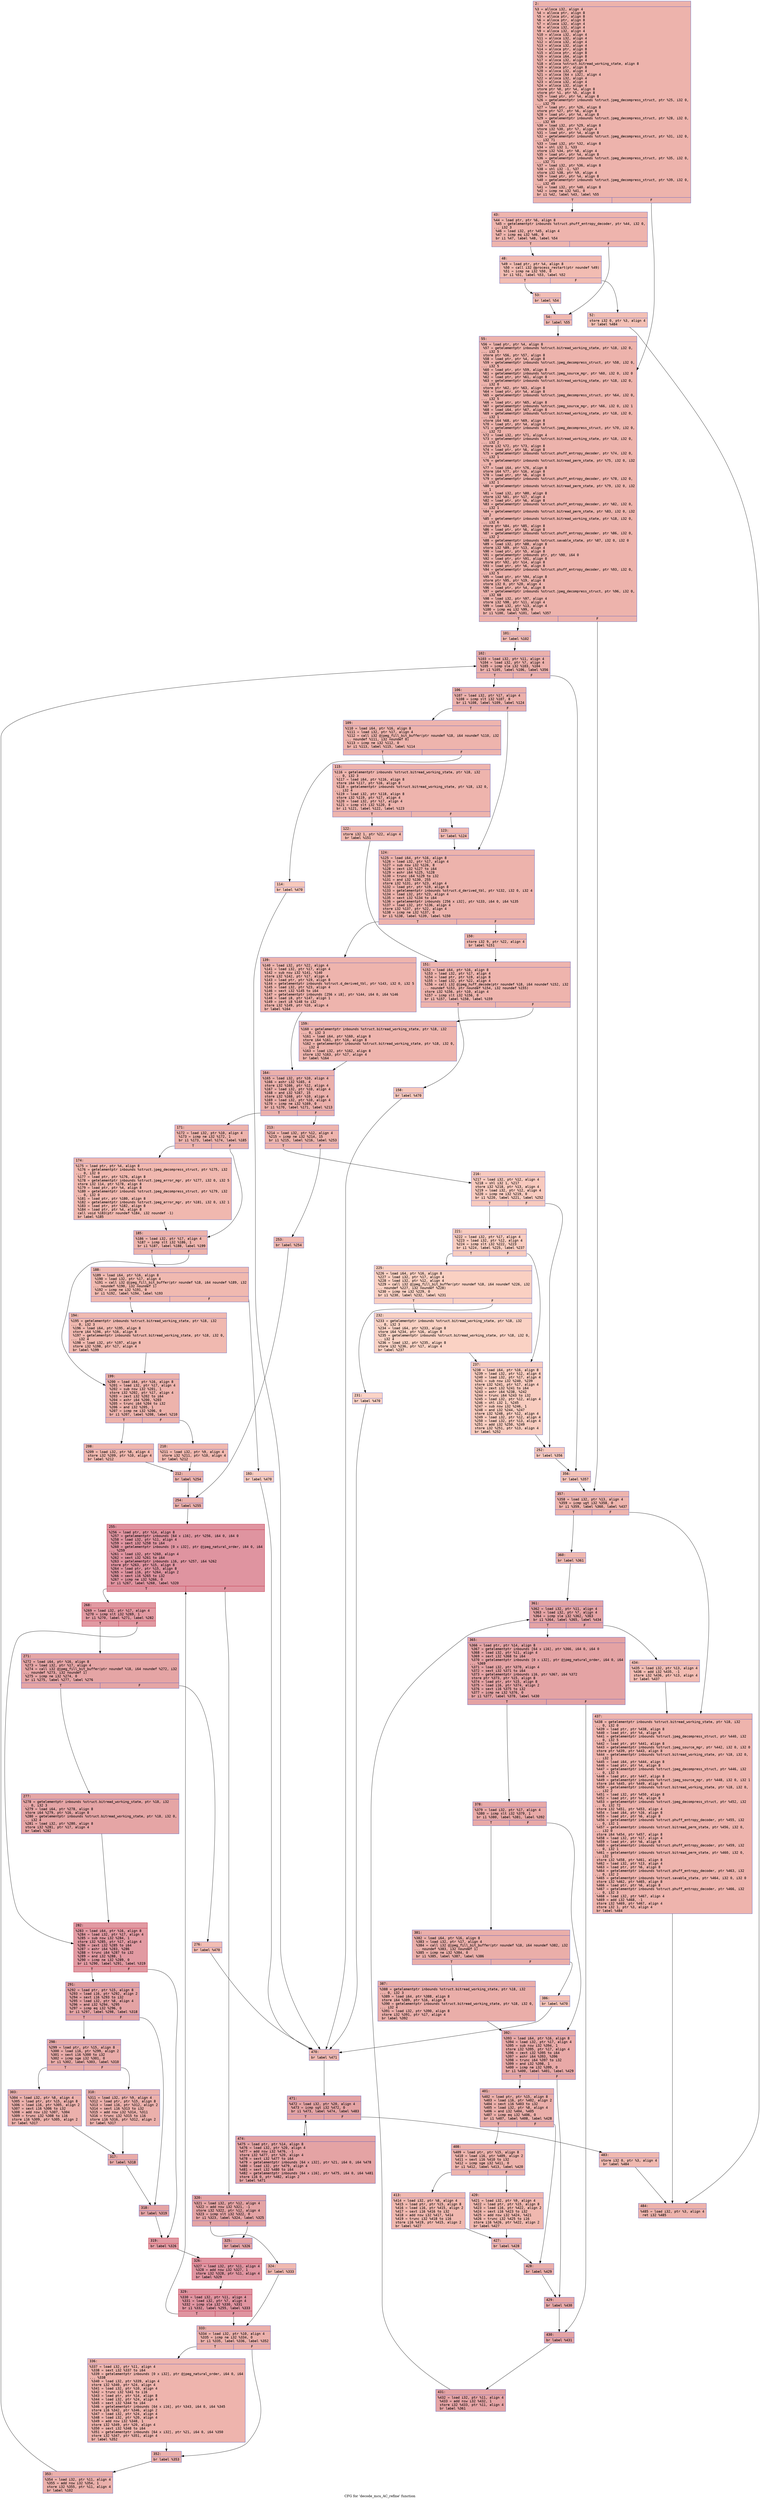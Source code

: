 digraph "CFG for 'decode_mcu_AC_refine' function" {
	label="CFG for 'decode_mcu_AC_refine' function";

	Node0x600000c7d7c0 [shape=record,color="#3d50c3ff", style=filled, fillcolor="#d6524470" fontname="Courier",label="{2:\l|  %3 = alloca i32, align 4\l  %4 = alloca ptr, align 8\l  %5 = alloca ptr, align 8\l  %6 = alloca ptr, align 8\l  %7 = alloca i32, align 4\l  %8 = alloca i32, align 4\l  %9 = alloca i32, align 4\l  %10 = alloca i32, align 4\l  %11 = alloca i32, align 4\l  %12 = alloca i32, align 4\l  %13 = alloca i32, align 4\l  %14 = alloca ptr, align 8\l  %15 = alloca ptr, align 8\l  %16 = alloca i64, align 8\l  %17 = alloca i32, align 4\l  %18 = alloca %struct.bitread_working_state, align 8\l  %19 = alloca ptr, align 8\l  %20 = alloca i32, align 4\l  %21 = alloca [64 x i32], align 4\l  %22 = alloca i32, align 4\l  %23 = alloca i32, align 4\l  %24 = alloca i32, align 4\l  store ptr %0, ptr %4, align 8\l  store ptr %1, ptr %5, align 8\l  %25 = load ptr, ptr %4, align 8\l  %26 = getelementptr inbounds %struct.jpeg_decompress_struct, ptr %25, i32 0,\l... i32 79\l  %27 = load ptr, ptr %26, align 8\l  store ptr %27, ptr %6, align 8\l  %28 = load ptr, ptr %4, align 8\l  %29 = getelementptr inbounds %struct.jpeg_decompress_struct, ptr %28, i32 0,\l... i32 69\l  %30 = load i32, ptr %29, align 8\l  store i32 %30, ptr %7, align 4\l  %31 = load ptr, ptr %4, align 8\l  %32 = getelementptr inbounds %struct.jpeg_decompress_struct, ptr %31, i32 0,\l... i32 71\l  %33 = load i32, ptr %32, align 8\l  %34 = shl i32 1, %33\l  store i32 %34, ptr %8, align 4\l  %35 = load ptr, ptr %4, align 8\l  %36 = getelementptr inbounds %struct.jpeg_decompress_struct, ptr %35, i32 0,\l... i32 71\l  %37 = load i32, ptr %36, align 8\l  %38 = shl i32 -1, %37\l  store i32 %38, ptr %9, align 4\l  %39 = load ptr, ptr %4, align 8\l  %40 = getelementptr inbounds %struct.jpeg_decompress_struct, ptr %39, i32 0,\l... i32 49\l  %41 = load i32, ptr %40, align 8\l  %42 = icmp ne i32 %41, 0\l  br i1 %42, label %43, label %55\l|{<s0>T|<s1>F}}"];
	Node0x600000c7d7c0:s0 -> Node0x600000c7d810[tooltip="2 -> 43\nProbability 62.50%" ];
	Node0x600000c7d7c0:s1 -> Node0x600000c7d9a0[tooltip="2 -> 55\nProbability 37.50%" ];
	Node0x600000c7d810 [shape=record,color="#3d50c3ff", style=filled, fillcolor="#d8564670" fontname="Courier",label="{43:\l|  %44 = load ptr, ptr %6, align 8\l  %45 = getelementptr inbounds %struct.phuff_entropy_decoder, ptr %44, i32 0,\l... i32 3\l  %46 = load i32, ptr %45, align 4\l  %47 = icmp eq i32 %46, 0\l  br i1 %47, label %48, label %54\l|{<s0>T|<s1>F}}"];
	Node0x600000c7d810:s0 -> Node0x600000c7d860[tooltip="43 -> 48\nProbability 37.50%" ];
	Node0x600000c7d810:s1 -> Node0x600000c7d950[tooltip="43 -> 54\nProbability 62.50%" ];
	Node0x600000c7d860 [shape=record,color="#3d50c3ff", style=filled, fillcolor="#e1675170" fontname="Courier",label="{48:\l|  %49 = load ptr, ptr %4, align 8\l  %50 = call i32 @process_restart(ptr noundef %49)\l  %51 = icmp ne i32 %50, 0\l  br i1 %51, label %53, label %52\l|{<s0>T|<s1>F}}"];
	Node0x600000c7d860:s0 -> Node0x600000c7d900[tooltip="48 -> 53\nProbability 62.50%" ];
	Node0x600000c7d860:s1 -> Node0x600000c7d8b0[tooltip="48 -> 52\nProbability 37.50%" ];
	Node0x600000c7d8b0 [shape=record,color="#3d50c3ff", style=filled, fillcolor="#e5705870" fontname="Courier",label="{52:\l|  store i32 0, ptr %3, align 4\l  br label %484\l}"];
	Node0x600000c7d8b0 -> Node0x600000c7f390[tooltip="52 -> 484\nProbability 100.00%" ];
	Node0x600000c7d900 [shape=record,color="#3d50c3ff", style=filled, fillcolor="#e36c5570" fontname="Courier",label="{53:\l|  br label %54\l}"];
	Node0x600000c7d900 -> Node0x600000c7d950[tooltip="53 -> 54\nProbability 100.00%" ];
	Node0x600000c7d950 [shape=record,color="#3d50c3ff", style=filled, fillcolor="#dc5d4a70" fontname="Courier",label="{54:\l|  br label %55\l}"];
	Node0x600000c7d950 -> Node0x600000c7d9a0[tooltip="54 -> 55\nProbability 100.00%" ];
	Node0x600000c7d9a0 [shape=record,color="#3d50c3ff", style=filled, fillcolor="#d6524470" fontname="Courier",label="{55:\l|  %56 = load ptr, ptr %4, align 8\l  %57 = getelementptr inbounds %struct.bitread_working_state, ptr %18, i32 0,\l... i32 5\l  store ptr %56, ptr %57, align 8\l  %58 = load ptr, ptr %4, align 8\l  %59 = getelementptr inbounds %struct.jpeg_decompress_struct, ptr %58, i32 0,\l... i32 5\l  %60 = load ptr, ptr %59, align 8\l  %61 = getelementptr inbounds %struct.jpeg_source_mgr, ptr %60, i32 0, i32 0\l  %62 = load ptr, ptr %61, align 8\l  %63 = getelementptr inbounds %struct.bitread_working_state, ptr %18, i32 0,\l... i32 0\l  store ptr %62, ptr %63, align 8\l  %64 = load ptr, ptr %4, align 8\l  %65 = getelementptr inbounds %struct.jpeg_decompress_struct, ptr %64, i32 0,\l... i32 5\l  %66 = load ptr, ptr %65, align 8\l  %67 = getelementptr inbounds %struct.jpeg_source_mgr, ptr %66, i32 0, i32 1\l  %68 = load i64, ptr %67, align 8\l  %69 = getelementptr inbounds %struct.bitread_working_state, ptr %18, i32 0,\l... i32 1\l  store i64 %68, ptr %69, align 8\l  %70 = load ptr, ptr %4, align 8\l  %71 = getelementptr inbounds %struct.jpeg_decompress_struct, ptr %70, i32 0,\l... i32 72\l  %72 = load i32, ptr %71, align 4\l  %73 = getelementptr inbounds %struct.bitread_working_state, ptr %18, i32 0,\l... i32 2\l  store i32 %72, ptr %73, align 8\l  %74 = load ptr, ptr %6, align 8\l  %75 = getelementptr inbounds %struct.phuff_entropy_decoder, ptr %74, i32 0,\l... i32 1\l  %76 = getelementptr inbounds %struct.bitread_perm_state, ptr %75, i32 0, i32\l... 0\l  %77 = load i64, ptr %76, align 8\l  store i64 %77, ptr %16, align 8\l  %78 = load ptr, ptr %6, align 8\l  %79 = getelementptr inbounds %struct.phuff_entropy_decoder, ptr %78, i32 0,\l... i32 1\l  %80 = getelementptr inbounds %struct.bitread_perm_state, ptr %79, i32 0, i32\l... 1\l  %81 = load i32, ptr %80, align 8\l  store i32 %81, ptr %17, align 4\l  %82 = load ptr, ptr %6, align 8\l  %83 = getelementptr inbounds %struct.phuff_entropy_decoder, ptr %82, i32 0,\l... i32 1\l  %84 = getelementptr inbounds %struct.bitread_perm_state, ptr %83, i32 0, i32\l... 2\l  %85 = getelementptr inbounds %struct.bitread_working_state, ptr %18, i32 0,\l... i32 6\l  store ptr %84, ptr %85, align 8\l  %86 = load ptr, ptr %6, align 8\l  %87 = getelementptr inbounds %struct.phuff_entropy_decoder, ptr %86, i32 0,\l... i32 2\l  %88 = getelementptr inbounds %struct.savable_state, ptr %87, i32 0, i32 0\l  %89 = load i32, ptr %88, align 8\l  store i32 %89, ptr %13, align 4\l  %90 = load ptr, ptr %5, align 8\l  %91 = getelementptr inbounds ptr, ptr %90, i64 0\l  %92 = load ptr, ptr %91, align 8\l  store ptr %92, ptr %14, align 8\l  %93 = load ptr, ptr %6, align 8\l  %94 = getelementptr inbounds %struct.phuff_entropy_decoder, ptr %93, i32 0,\l... i32 5\l  %95 = load ptr, ptr %94, align 8\l  store ptr %95, ptr %19, align 8\l  store i32 0, ptr %20, align 4\l  %96 = load ptr, ptr %4, align 8\l  %97 = getelementptr inbounds %struct.jpeg_decompress_struct, ptr %96, i32 0,\l... i32 68\l  %98 = load i32, ptr %97, align 4\l  store i32 %98, ptr %11, align 4\l  %99 = load i32, ptr %13, align 4\l  %100 = icmp eq i32 %99, 0\l  br i1 %100, label %101, label %357\l|{<s0>T|<s1>F}}"];
	Node0x600000c7d9a0:s0 -> Node0x600000c7d9f0[tooltip="55 -> 101\nProbability 37.50%" ];
	Node0x600000c7d9a0:s1 -> Node0x600000c7ec10[tooltip="55 -> 357\nProbability 62.50%" ];
	Node0x600000c7d9f0 [shape=record,color="#3d50c3ff", style=filled, fillcolor="#de614d70" fontname="Courier",label="{101:\l|  br label %102\l}"];
	Node0x600000c7d9f0 -> Node0x600000c7da40[tooltip="101 -> 102\nProbability 100.00%" ];
	Node0x600000c7da40 [shape=record,color="#3d50c3ff", style=filled, fillcolor="#d24b4070" fontname="Courier",label="{102:\l|  %103 = load i32, ptr %11, align 4\l  %104 = load i32, ptr %7, align 4\l  %105 = icmp sle i32 %103, %104\l  br i1 %105, label %106, label %356\l|{<s0>T|<s1>F}}"];
	Node0x600000c7da40:s0 -> Node0x600000c7da90[tooltip="102 -> 106\nProbability 96.88%" ];
	Node0x600000c7da40:s1 -> Node0x600000c7ebc0[tooltip="102 -> 356\nProbability 3.12%" ];
	Node0x600000c7da90 [shape=record,color="#3d50c3ff", style=filled, fillcolor="#d24b4070" fontname="Courier",label="{106:\l|  %107 = load i32, ptr %17, align 4\l  %108 = icmp slt i32 %107, 8\l  br i1 %108, label %109, label %124\l|{<s0>T|<s1>F}}"];
	Node0x600000c7da90:s0 -> Node0x600000c7dae0[tooltip="106 -> 109\nProbability 50.00%" ];
	Node0x600000c7da90:s1 -> Node0x600000c7dc70[tooltip="106 -> 124\nProbability 50.00%" ];
	Node0x600000c7dae0 [shape=record,color="#3d50c3ff", style=filled, fillcolor="#d8564670" fontname="Courier",label="{109:\l|  %110 = load i64, ptr %16, align 8\l  %111 = load i32, ptr %17, align 4\l  %112 = call i32 @jpeg_fill_bit_buffer(ptr noundef %18, i64 noundef %110, i32\l... noundef %111, i32 noundef 0)\l  %113 = icmp ne i32 %112, 0\l  br i1 %113, label %115, label %114\l|{<s0>T|<s1>F}}"];
	Node0x600000c7dae0:s0 -> Node0x600000c7db80[tooltip="109 -> 115\nProbability 96.88%" ];
	Node0x600000c7dae0:s1 -> Node0x600000c7db30[tooltip="109 -> 114\nProbability 3.12%" ];
	Node0x600000c7db30 [shape=record,color="#3d50c3ff", style=filled, fillcolor="#ed836670" fontname="Courier",label="{114:\l|  br label %470\l}"];
	Node0x600000c7db30 -> Node0x600000c7f250[tooltip="114 -> 470\nProbability 100.00%" ];
	Node0x600000c7db80 [shape=record,color="#3d50c3ff", style=filled, fillcolor="#d8564670" fontname="Courier",label="{115:\l|  %116 = getelementptr inbounds %struct.bitread_working_state, ptr %18, i32\l... 0, i32 3\l  %117 = load i64, ptr %116, align 8\l  store i64 %117, ptr %16, align 8\l  %118 = getelementptr inbounds %struct.bitread_working_state, ptr %18, i32 0,\l... i32 4\l  %119 = load i32, ptr %118, align 8\l  store i32 %119, ptr %17, align 4\l  %120 = load i32, ptr %17, align 4\l  %121 = icmp slt i32 %120, 8\l  br i1 %121, label %122, label %123\l|{<s0>T|<s1>F}}"];
	Node0x600000c7db80:s0 -> Node0x600000c7dbd0[tooltip="115 -> 122\nProbability 50.00%" ];
	Node0x600000c7db80:s1 -> Node0x600000c7dc20[tooltip="115 -> 123\nProbability 50.00%" ];
	Node0x600000c7dbd0 [shape=record,color="#3d50c3ff", style=filled, fillcolor="#de614d70" fontname="Courier",label="{122:\l|  store i32 1, ptr %22, align 4\l  br label %151\l}"];
	Node0x600000c7dbd0 -> Node0x600000c7dd60[tooltip="122 -> 151\nProbability 100.00%" ];
	Node0x600000c7dc20 [shape=record,color="#3d50c3ff", style=filled, fillcolor="#de614d70" fontname="Courier",label="{123:\l|  br label %124\l}"];
	Node0x600000c7dc20 -> Node0x600000c7dc70[tooltip="123 -> 124\nProbability 100.00%" ];
	Node0x600000c7dc70 [shape=record,color="#3d50c3ff", style=filled, fillcolor="#d6524470" fontname="Courier",label="{124:\l|  %125 = load i64, ptr %16, align 8\l  %126 = load i32, ptr %17, align 4\l  %127 = sub nsw i32 %126, 8\l  %128 = zext i32 %127 to i64\l  %129 = ashr i64 %125, %128\l  %130 = trunc i64 %129 to i32\l  %131 = and i32 %130, 255\l  store i32 %131, ptr %23, align 4\l  %132 = load ptr, ptr %19, align 8\l  %133 = getelementptr inbounds %struct.d_derived_tbl, ptr %132, i32 0, i32 4\l  %134 = load i32, ptr %23, align 4\l  %135 = sext i32 %134 to i64\l  %136 = getelementptr inbounds [256 x i32], ptr %133, i64 0, i64 %135\l  %137 = load i32, ptr %136, align 4\l  store i32 %137, ptr %22, align 4\l  %138 = icmp ne i32 %137, 0\l  br i1 %138, label %139, label %150\l|{<s0>T|<s1>F}}"];
	Node0x600000c7dc70:s0 -> Node0x600000c7dcc0[tooltip="124 -> 139\nProbability 62.50%" ];
	Node0x600000c7dc70:s1 -> Node0x600000c7dd10[tooltip="124 -> 150\nProbability 37.50%" ];
	Node0x600000c7dcc0 [shape=record,color="#3d50c3ff", style=filled, fillcolor="#d8564670" fontname="Courier",label="{139:\l|  %140 = load i32, ptr %22, align 4\l  %141 = load i32, ptr %17, align 4\l  %142 = sub nsw i32 %141, %140\l  store i32 %142, ptr %17, align 4\l  %143 = load ptr, ptr %19, align 8\l  %144 = getelementptr inbounds %struct.d_derived_tbl, ptr %143, i32 0, i32 5\l  %145 = load i32, ptr %23, align 4\l  %146 = sext i32 %145 to i64\l  %147 = getelementptr inbounds [256 x i8], ptr %144, i64 0, i64 %146\l  %148 = load i8, ptr %147, align 1\l  %149 = zext i8 %148 to i32\l  store i32 %149, ptr %10, align 4\l  br label %164\l}"];
	Node0x600000c7dcc0 -> Node0x600000c7de50[tooltip="139 -> 164\nProbability 100.00%" ];
	Node0x600000c7dd10 [shape=record,color="#3d50c3ff", style=filled, fillcolor="#dc5d4a70" fontname="Courier",label="{150:\l|  store i32 9, ptr %22, align 4\l  br label %151\l}"];
	Node0x600000c7dd10 -> Node0x600000c7dd60[tooltip="150 -> 151\nProbability 100.00%" ];
	Node0x600000c7dd60 [shape=record,color="#3d50c3ff", style=filled, fillcolor="#d8564670" fontname="Courier",label="{151:\l|  %152 = load i64, ptr %16, align 8\l  %153 = load i32, ptr %17, align 4\l  %154 = load ptr, ptr %19, align 8\l  %155 = load i32, ptr %22, align 4\l  %156 = call i32 @jpeg_huff_decode(ptr noundef %18, i64 noundef %152, i32\l... noundef %153, ptr noundef %154, i32 noundef %155)\l  store i32 %156, ptr %10, align 4\l  %157 = icmp slt i32 %156, 0\l  br i1 %157, label %158, label %159\l|{<s0>T|<s1>F}}"];
	Node0x600000c7dd60:s0 -> Node0x600000c7ddb0[tooltip="151 -> 158\nProbability 3.12%" ];
	Node0x600000c7dd60:s1 -> Node0x600000c7de00[tooltip="151 -> 159\nProbability 96.88%" ];
	Node0x600000c7ddb0 [shape=record,color="#3d50c3ff", style=filled, fillcolor="#ed836670" fontname="Courier",label="{158:\l|  br label %470\l}"];
	Node0x600000c7ddb0 -> Node0x600000c7f250[tooltip="158 -> 470\nProbability 100.00%" ];
	Node0x600000c7de00 [shape=record,color="#3d50c3ff", style=filled, fillcolor="#d8564670" fontname="Courier",label="{159:\l|  %160 = getelementptr inbounds %struct.bitread_working_state, ptr %18, i32\l... 0, i32 3\l  %161 = load i64, ptr %160, align 8\l  store i64 %161, ptr %16, align 8\l  %162 = getelementptr inbounds %struct.bitread_working_state, ptr %18, i32 0,\l... i32 4\l  %163 = load i32, ptr %162, align 8\l  store i32 %163, ptr %17, align 4\l  br label %164\l}"];
	Node0x600000c7de00 -> Node0x600000c7de50[tooltip="159 -> 164\nProbability 100.00%" ];
	Node0x600000c7de50 [shape=record,color="#3d50c3ff", style=filled, fillcolor="#d24b4070" fontname="Courier",label="{164:\l|  %165 = load i32, ptr %10, align 4\l  %166 = ashr i32 %165, 4\l  store i32 %166, ptr %12, align 4\l  %167 = load i32, ptr %10, align 4\l  %168 = and i32 %167, 15\l  store i32 %168, ptr %10, align 4\l  %169 = load i32, ptr %10, align 4\l  %170 = icmp ne i32 %169, 0\l  br i1 %170, label %171, label %213\l|{<s0>T|<s1>F}}"];
	Node0x600000c7de50:s0 -> Node0x600000c7dea0[tooltip="164 -> 171\nProbability 62.50%" ];
	Node0x600000c7de50:s1 -> Node0x600000c7e1c0[tooltip="164 -> 213\nProbability 37.50%" ];
	Node0x600000c7dea0 [shape=record,color="#3d50c3ff", style=filled, fillcolor="#d6524470" fontname="Courier",label="{171:\l|  %172 = load i32, ptr %10, align 4\l  %173 = icmp ne i32 %172, 1\l  br i1 %173, label %174, label %185\l|{<s0>T|<s1>F}}"];
	Node0x600000c7dea0:s0 -> Node0x600000c7def0[tooltip="171 -> 174\nProbability 50.00%" ];
	Node0x600000c7dea0:s1 -> Node0x600000c7df40[tooltip="171 -> 185\nProbability 50.00%" ];
	Node0x600000c7def0 [shape=record,color="#3d50c3ff", style=filled, fillcolor="#dc5d4a70" fontname="Courier",label="{174:\l|  %175 = load ptr, ptr %4, align 8\l  %176 = getelementptr inbounds %struct.jpeg_decompress_struct, ptr %175, i32\l... 0, i32 0\l  %177 = load ptr, ptr %176, align 8\l  %178 = getelementptr inbounds %struct.jpeg_error_mgr, ptr %177, i32 0, i32 5\l  store i32 114, ptr %178, align 8\l  %179 = load ptr, ptr %4, align 8\l  %180 = getelementptr inbounds %struct.jpeg_decompress_struct, ptr %179, i32\l... 0, i32 0\l  %181 = load ptr, ptr %180, align 8\l  %182 = getelementptr inbounds %struct.jpeg_error_mgr, ptr %181, i32 0, i32 1\l  %183 = load ptr, ptr %182, align 8\l  %184 = load ptr, ptr %4, align 8\l  call void %183(ptr noundef %184, i32 noundef -1)\l  br label %185\l}"];
	Node0x600000c7def0 -> Node0x600000c7df40[tooltip="174 -> 185\nProbability 100.00%" ];
	Node0x600000c7df40 [shape=record,color="#3d50c3ff", style=filled, fillcolor="#d6524470" fontname="Courier",label="{185:\l|  %186 = load i32, ptr %17, align 4\l  %187 = icmp slt i32 %186, 1\l  br i1 %187, label %188, label %199\l|{<s0>T|<s1>F}}"];
	Node0x600000c7df40:s0 -> Node0x600000c7df90[tooltip="185 -> 188\nProbability 37.50%" ];
	Node0x600000c7df40:s1 -> Node0x600000c7e080[tooltip="185 -> 199\nProbability 62.50%" ];
	Node0x600000c7df90 [shape=record,color="#3d50c3ff", style=filled, fillcolor="#de614d70" fontname="Courier",label="{188:\l|  %189 = load i64, ptr %16, align 8\l  %190 = load i32, ptr %17, align 4\l  %191 = call i32 @jpeg_fill_bit_buffer(ptr noundef %18, i64 noundef %189, i32\l... noundef %190, i32 noundef 1)\l  %192 = icmp ne i32 %191, 0\l  br i1 %192, label %194, label %193\l|{<s0>T|<s1>F}}"];
	Node0x600000c7df90:s0 -> Node0x600000c7e030[tooltip="188 -> 194\nProbability 96.88%" ];
	Node0x600000c7df90:s1 -> Node0x600000c7dfe0[tooltip="188 -> 193\nProbability 3.12%" ];
	Node0x600000c7dfe0 [shape=record,color="#3d50c3ff", style=filled, fillcolor="#f08b6e70" fontname="Courier",label="{193:\l|  br label %470\l}"];
	Node0x600000c7dfe0 -> Node0x600000c7f250[tooltip="193 -> 470\nProbability 100.00%" ];
	Node0x600000c7e030 [shape=record,color="#3d50c3ff", style=filled, fillcolor="#de614d70" fontname="Courier",label="{194:\l|  %195 = getelementptr inbounds %struct.bitread_working_state, ptr %18, i32\l... 0, i32 3\l  %196 = load i64, ptr %195, align 8\l  store i64 %196, ptr %16, align 8\l  %197 = getelementptr inbounds %struct.bitread_working_state, ptr %18, i32 0,\l... i32 4\l  %198 = load i32, ptr %197, align 8\l  store i32 %198, ptr %17, align 4\l  br label %199\l}"];
	Node0x600000c7e030 -> Node0x600000c7e080[tooltip="194 -> 199\nProbability 100.00%" ];
	Node0x600000c7e080 [shape=record,color="#3d50c3ff", style=filled, fillcolor="#d6524470" fontname="Courier",label="{199:\l|  %200 = load i64, ptr %16, align 8\l  %201 = load i32, ptr %17, align 4\l  %202 = sub nsw i32 %201, 1\l  store i32 %202, ptr %17, align 4\l  %203 = zext i32 %202 to i64\l  %204 = ashr i64 %200, %203\l  %205 = trunc i64 %204 to i32\l  %206 = and i32 %205, 1\l  %207 = icmp ne i32 %206, 0\l  br i1 %207, label %208, label %210\l|{<s0>T|<s1>F}}"];
	Node0x600000c7e080:s0 -> Node0x600000c7e0d0[tooltip="199 -> 208\nProbability 50.00%" ];
	Node0x600000c7e080:s1 -> Node0x600000c7e120[tooltip="199 -> 210\nProbability 50.00%" ];
	Node0x600000c7e0d0 [shape=record,color="#3d50c3ff", style=filled, fillcolor="#dc5d4a70" fontname="Courier",label="{208:\l|  %209 = load i32, ptr %8, align 4\l  store i32 %209, ptr %10, align 4\l  br label %212\l}"];
	Node0x600000c7e0d0 -> Node0x600000c7e170[tooltip="208 -> 212\nProbability 100.00%" ];
	Node0x600000c7e120 [shape=record,color="#3d50c3ff", style=filled, fillcolor="#dc5d4a70" fontname="Courier",label="{210:\l|  %211 = load i32, ptr %9, align 4\l  store i32 %211, ptr %10, align 4\l  br label %212\l}"];
	Node0x600000c7e120 -> Node0x600000c7e170[tooltip="210 -> 212\nProbability 100.00%" ];
	Node0x600000c7e170 [shape=record,color="#3d50c3ff", style=filled, fillcolor="#d6524470" fontname="Courier",label="{212:\l|  br label %254\l}"];
	Node0x600000c7e170 -> Node0x600000c7e490[tooltip="212 -> 254\nProbability 100.00%" ];
	Node0x600000c7e1c0 [shape=record,color="#3d50c3ff", style=filled, fillcolor="#d8564670" fontname="Courier",label="{213:\l|  %214 = load i32, ptr %12, align 4\l  %215 = icmp ne i32 %214, 15\l  br i1 %215, label %216, label %253\l|{<s0>T|<s1>F}}"];
	Node0x600000c7e1c0:s0 -> Node0x600000c7e210[tooltip="213 -> 216\nProbability 3.12%" ];
	Node0x600000c7e1c0:s1 -> Node0x600000c7e440[tooltip="213 -> 253\nProbability 96.88%" ];
	Node0x600000c7e210 [shape=record,color="#3d50c3ff", style=filled, fillcolor="#ef886b70" fontname="Courier",label="{216:\l|  %217 = load i32, ptr %12, align 4\l  %218 = shl i32 1, %217\l  store i32 %218, ptr %13, align 4\l  %219 = load i32, ptr %12, align 4\l  %220 = icmp ne i32 %219, 0\l  br i1 %220, label %221, label %252\l|{<s0>T|<s1>F}}"];
	Node0x600000c7e210:s0 -> Node0x600000c7e260[tooltip="216 -> 221\nProbability 62.50%" ];
	Node0x600000c7e210:s1 -> Node0x600000c7e3f0[tooltip="216 -> 252\nProbability 37.50%" ];
	Node0x600000c7e260 [shape=record,color="#3d50c3ff", style=filled, fillcolor="#f08b6e70" fontname="Courier",label="{221:\l|  %222 = load i32, ptr %17, align 4\l  %223 = load i32, ptr %12, align 4\l  %224 = icmp slt i32 %222, %223\l  br i1 %224, label %225, label %237\l|{<s0>T|<s1>F}}"];
	Node0x600000c7e260:s0 -> Node0x600000c7e2b0[tooltip="221 -> 225\nProbability 50.00%" ];
	Node0x600000c7e260:s1 -> Node0x600000c7e3a0[tooltip="221 -> 237\nProbability 50.00%" ];
	Node0x600000c7e2b0 [shape=record,color="#3d50c3ff", style=filled, fillcolor="#f3947570" fontname="Courier",label="{225:\l|  %226 = load i64, ptr %16, align 8\l  %227 = load i32, ptr %17, align 4\l  %228 = load i32, ptr %12, align 4\l  %229 = call i32 @jpeg_fill_bit_buffer(ptr noundef %18, i64 noundef %226, i32\l... noundef %227, i32 noundef %228)\l  %230 = icmp ne i32 %229, 0\l  br i1 %230, label %232, label %231\l|{<s0>T|<s1>F}}"];
	Node0x600000c7e2b0:s0 -> Node0x600000c7e350[tooltip="225 -> 232\nProbability 62.50%" ];
	Node0x600000c7e2b0:s1 -> Node0x600000c7e300[tooltip="225 -> 231\nProbability 37.50%" ];
	Node0x600000c7e300 [shape=record,color="#3d50c3ff", style=filled, fillcolor="#f59c7d70" fontname="Courier",label="{231:\l|  br label %470\l}"];
	Node0x600000c7e300 -> Node0x600000c7f250[tooltip="231 -> 470\nProbability 100.00%" ];
	Node0x600000c7e350 [shape=record,color="#3d50c3ff", style=filled, fillcolor="#f4987a70" fontname="Courier",label="{232:\l|  %233 = getelementptr inbounds %struct.bitread_working_state, ptr %18, i32\l... 0, i32 3\l  %234 = load i64, ptr %233, align 8\l  store i64 %234, ptr %16, align 8\l  %235 = getelementptr inbounds %struct.bitread_working_state, ptr %18, i32 0,\l... i32 4\l  %236 = load i32, ptr %235, align 8\l  store i32 %236, ptr %17, align 4\l  br label %237\l}"];
	Node0x600000c7e350 -> Node0x600000c7e3a0[tooltip="232 -> 237\nProbability 100.00%" ];
	Node0x600000c7e3a0 [shape=record,color="#3d50c3ff", style=filled, fillcolor="#f08b6e70" fontname="Courier",label="{237:\l|  %238 = load i64, ptr %16, align 8\l  %239 = load i32, ptr %12, align 4\l  %240 = load i32, ptr %17, align 4\l  %241 = sub nsw i32 %240, %239\l  store i32 %241, ptr %17, align 4\l  %242 = zext i32 %241 to i64\l  %243 = ashr i64 %238, %242\l  %244 = trunc i64 %243 to i32\l  %245 = load i32, ptr %12, align 4\l  %246 = shl i32 1, %245\l  %247 = sub nsw i32 %246, 1\l  %248 = and i32 %244, %247\l  store i32 %248, ptr %12, align 4\l  %249 = load i32, ptr %12, align 4\l  %250 = load i32, ptr %13, align 4\l  %251 = add i32 %250, %249\l  store i32 %251, ptr %13, align 4\l  br label %252\l}"];
	Node0x600000c7e3a0 -> Node0x600000c7e3f0[tooltip="237 -> 252\nProbability 100.00%" ];
	Node0x600000c7e3f0 [shape=record,color="#3d50c3ff", style=filled, fillcolor="#ef886b70" fontname="Courier",label="{252:\l|  br label %356\l}"];
	Node0x600000c7e3f0 -> Node0x600000c7ebc0[tooltip="252 -> 356\nProbability 100.00%" ];
	Node0x600000c7e440 [shape=record,color="#3d50c3ff", style=filled, fillcolor="#dc5d4a70" fontname="Courier",label="{253:\l|  br label %254\l}"];
	Node0x600000c7e440 -> Node0x600000c7e490[tooltip="253 -> 254\nProbability 100.00%" ];
	Node0x600000c7e490 [shape=record,color="#3d50c3ff", style=filled, fillcolor="#d24b4070" fontname="Courier",label="{254:\l|  br label %255\l}"];
	Node0x600000c7e490 -> Node0x600000c7e4e0[tooltip="254 -> 255\nProbability 100.00%" ];
	Node0x600000c7e4e0 [shape=record,color="#b70d28ff", style=filled, fillcolor="#b70d2870" fontname="Courier",label="{255:\l|  %256 = load ptr, ptr %14, align 8\l  %257 = getelementptr inbounds [64 x i16], ptr %256, i64 0, i64 0\l  %258 = load i32, ptr %11, align 4\l  %259 = sext i32 %258 to i64\l  %260 = getelementptr inbounds [0 x i32], ptr @jpeg_natural_order, i64 0, i64\l... %259\l  %261 = load i32, ptr %260, align 4\l  %262 = sext i32 %261 to i64\l  %263 = getelementptr inbounds i16, ptr %257, i64 %262\l  store ptr %263, ptr %15, align 8\l  %264 = load ptr, ptr %15, align 8\l  %265 = load i16, ptr %264, align 2\l  %266 = sext i16 %265 to i32\l  %267 = icmp ne i32 %266, 0\l  br i1 %267, label %268, label %320\l|{<s0>T|<s1>F}}"];
	Node0x600000c7e4e0:s0 -> Node0x600000c7e530[tooltip="255 -> 268\nProbability 62.50%" ];
	Node0x600000c7e4e0:s1 -> Node0x600000c7e8f0[tooltip="255 -> 320\nProbability 37.50%" ];
	Node0x600000c7e530 [shape=record,color="#b70d28ff", style=filled, fillcolor="#bb1b2c70" fontname="Courier",label="{268:\l|  %269 = load i32, ptr %17, align 4\l  %270 = icmp slt i32 %269, 1\l  br i1 %270, label %271, label %282\l|{<s0>T|<s1>F}}"];
	Node0x600000c7e530:s0 -> Node0x600000c7e580[tooltip="268 -> 271\nProbability 37.50%" ];
	Node0x600000c7e530:s1 -> Node0x600000c7e670[tooltip="268 -> 282\nProbability 62.50%" ];
	Node0x600000c7e580 [shape=record,color="#3d50c3ff", style=filled, fillcolor="#c5333470" fontname="Courier",label="{271:\l|  %272 = load i64, ptr %16, align 8\l  %273 = load i32, ptr %17, align 4\l  %274 = call i32 @jpeg_fill_bit_buffer(ptr noundef %18, i64 noundef %272, i32\l... noundef %273, i32 noundef 1)\l  %275 = icmp ne i32 %274, 0\l  br i1 %275, label %277, label %276\l|{<s0>T|<s1>F}}"];
	Node0x600000c7e580:s0 -> Node0x600000c7e620[tooltip="271 -> 277\nProbability 96.88%" ];
	Node0x600000c7e580:s1 -> Node0x600000c7e5d0[tooltip="271 -> 276\nProbability 3.12%" ];
	Node0x600000c7e5d0 [shape=record,color="#3d50c3ff", style=filled, fillcolor="#e1675170" fontname="Courier",label="{276:\l|  br label %470\l}"];
	Node0x600000c7e5d0 -> Node0x600000c7f250[tooltip="276 -> 470\nProbability 100.00%" ];
	Node0x600000c7e620 [shape=record,color="#3d50c3ff", style=filled, fillcolor="#c5333470" fontname="Courier",label="{277:\l|  %278 = getelementptr inbounds %struct.bitread_working_state, ptr %18, i32\l... 0, i32 3\l  %279 = load i64, ptr %278, align 8\l  store i64 %279, ptr %16, align 8\l  %280 = getelementptr inbounds %struct.bitread_working_state, ptr %18, i32 0,\l... i32 4\l  %281 = load i32, ptr %280, align 8\l  store i32 %281, ptr %17, align 4\l  br label %282\l}"];
	Node0x600000c7e620 -> Node0x600000c7e670[tooltip="277 -> 282\nProbability 100.00%" ];
	Node0x600000c7e670 [shape=record,color="#b70d28ff", style=filled, fillcolor="#bb1b2c70" fontname="Courier",label="{282:\l|  %283 = load i64, ptr %16, align 8\l  %284 = load i32, ptr %17, align 4\l  %285 = sub nsw i32 %284, 1\l  store i32 %285, ptr %17, align 4\l  %286 = zext i32 %285 to i64\l  %287 = ashr i64 %283, %286\l  %288 = trunc i64 %287 to i32\l  %289 = and i32 %288, 1\l  %290 = icmp ne i32 %289, 0\l  br i1 %290, label %291, label %319\l|{<s0>T|<s1>F}}"];
	Node0x600000c7e670:s0 -> Node0x600000c7e6c0[tooltip="282 -> 291\nProbability 50.00%" ];
	Node0x600000c7e670:s1 -> Node0x600000c7e8a0[tooltip="282 -> 319\nProbability 50.00%" ];
	Node0x600000c7e6c0 [shape=record,color="#3d50c3ff", style=filled, fillcolor="#c32e3170" fontname="Courier",label="{291:\l|  %292 = load ptr, ptr %15, align 8\l  %293 = load i16, ptr %292, align 2\l  %294 = sext i16 %293 to i32\l  %295 = load i32, ptr %8, align 4\l  %296 = and i32 %294, %295\l  %297 = icmp eq i32 %296, 0\l  br i1 %297, label %298, label %318\l|{<s0>T|<s1>F}}"];
	Node0x600000c7e6c0:s0 -> Node0x600000c7e710[tooltip="291 -> 298\nProbability 37.50%" ];
	Node0x600000c7e6c0:s1 -> Node0x600000c7e850[tooltip="291 -> 318\nProbability 62.50%" ];
	Node0x600000c7e710 [shape=record,color="#3d50c3ff", style=filled, fillcolor="#cc403a70" fontname="Courier",label="{298:\l|  %299 = load ptr, ptr %15, align 8\l  %300 = load i16, ptr %299, align 2\l  %301 = sext i16 %300 to i32\l  %302 = icmp sge i32 %301, 0\l  br i1 %302, label %303, label %310\l|{<s0>T|<s1>F}}"];
	Node0x600000c7e710:s0 -> Node0x600000c7e760[tooltip="298 -> 303\nProbability 50.00%" ];
	Node0x600000c7e710:s1 -> Node0x600000c7e7b0[tooltip="298 -> 310\nProbability 50.00%" ];
	Node0x600000c7e760 [shape=record,color="#3d50c3ff", style=filled, fillcolor="#d24b4070" fontname="Courier",label="{303:\l|  %304 = load i32, ptr %8, align 4\l  %305 = load ptr, ptr %15, align 8\l  %306 = load i16, ptr %305, align 2\l  %307 = sext i16 %306 to i32\l  %308 = add nsw i32 %307, %304\l  %309 = trunc i32 %308 to i16\l  store i16 %309, ptr %305, align 2\l  br label %317\l}"];
	Node0x600000c7e760 -> Node0x600000c7e800[tooltip="303 -> 317\nProbability 100.00%" ];
	Node0x600000c7e7b0 [shape=record,color="#3d50c3ff", style=filled, fillcolor="#d24b4070" fontname="Courier",label="{310:\l|  %311 = load i32, ptr %9, align 4\l  %312 = load ptr, ptr %15, align 8\l  %313 = load i16, ptr %312, align 2\l  %314 = sext i16 %313 to i32\l  %315 = add nsw i32 %314, %311\l  %316 = trunc i32 %315 to i16\l  store i16 %316, ptr %312, align 2\l  br label %317\l}"];
	Node0x600000c7e7b0 -> Node0x600000c7e800[tooltip="310 -> 317\nProbability 100.00%" ];
	Node0x600000c7e800 [shape=record,color="#3d50c3ff", style=filled, fillcolor="#cc403a70" fontname="Courier",label="{317:\l|  br label %318\l}"];
	Node0x600000c7e800 -> Node0x600000c7e850[tooltip="317 -> 318\nProbability 100.00%" ];
	Node0x600000c7e850 [shape=record,color="#3d50c3ff", style=filled, fillcolor="#c32e3170" fontname="Courier",label="{318:\l|  br label %319\l}"];
	Node0x600000c7e850 -> Node0x600000c7e8a0[tooltip="318 -> 319\nProbability 100.00%" ];
	Node0x600000c7e8a0 [shape=record,color="#b70d28ff", style=filled, fillcolor="#bb1b2c70" fontname="Courier",label="{319:\l|  br label %326\l}"];
	Node0x600000c7e8a0 -> Node0x600000c7e9e0[tooltip="319 -> 326\nProbability 100.00%" ];
	Node0x600000c7e8f0 [shape=record,color="#3d50c3ff", style=filled, fillcolor="#c32e3170" fontname="Courier",label="{320:\l|  %321 = load i32, ptr %12, align 4\l  %322 = add nsw i32 %321, -1\l  store i32 %322, ptr %12, align 4\l  %323 = icmp slt i32 %322, 0\l  br i1 %323, label %324, label %325\l|{<s0>T|<s1>F}}"];
	Node0x600000c7e8f0:s0 -> Node0x600000c7e940[tooltip="320 -> 324\nProbability 3.12%" ];
	Node0x600000c7e8f0:s1 -> Node0x600000c7e990[tooltip="320 -> 325\nProbability 96.88%" ];
	Node0x600000c7e940 [shape=record,color="#3d50c3ff", style=filled, fillcolor="#de614d70" fontname="Courier",label="{324:\l|  br label %333\l}"];
	Node0x600000c7e940 -> Node0x600000c7ea80[tooltip="324 -> 333\nProbability 100.00%" ];
	Node0x600000c7e990 [shape=record,color="#3d50c3ff", style=filled, fillcolor="#c32e3170" fontname="Courier",label="{325:\l|  br label %326\l}"];
	Node0x600000c7e990 -> Node0x600000c7e9e0[tooltip="325 -> 326\nProbability 100.00%" ];
	Node0x600000c7e9e0 [shape=record,color="#b70d28ff", style=filled, fillcolor="#b70d2870" fontname="Courier",label="{326:\l|  %327 = load i32, ptr %11, align 4\l  %328 = add nsw i32 %327, 1\l  store i32 %328, ptr %11, align 4\l  br label %329\l}"];
	Node0x600000c7e9e0 -> Node0x600000c7ea30[tooltip="326 -> 329\nProbability 100.00%" ];
	Node0x600000c7ea30 [shape=record,color="#b70d28ff", style=filled, fillcolor="#b70d2870" fontname="Courier",label="{329:\l|  %330 = load i32, ptr %11, align 4\l  %331 = load i32, ptr %7, align 4\l  %332 = icmp sle i32 %330, %331\l  br i1 %332, label %255, label %333\l|{<s0>T|<s1>F}}"];
	Node0x600000c7ea30:s0 -> Node0x600000c7e4e0[tooltip="329 -> 255\nProbability 96.88%" ];
	Node0x600000c7ea30:s1 -> Node0x600000c7ea80[tooltip="329 -> 333\nProbability 3.12%" ];
	Node0x600000c7ea80 [shape=record,color="#3d50c3ff", style=filled, fillcolor="#d24b4070" fontname="Courier",label="{333:\l|  %334 = load i32, ptr %10, align 4\l  %335 = icmp ne i32 %334, 0\l  br i1 %335, label %336, label %352\l|{<s0>T|<s1>F}}"];
	Node0x600000c7ea80:s0 -> Node0x600000c7ead0[tooltip="333 -> 336\nProbability 62.50%" ];
	Node0x600000c7ea80:s1 -> Node0x600000c7eb20[tooltip="333 -> 352\nProbability 37.50%" ];
	Node0x600000c7ead0 [shape=record,color="#3d50c3ff", style=filled, fillcolor="#d8564670" fontname="Courier",label="{336:\l|  %337 = load i32, ptr %11, align 4\l  %338 = sext i32 %337 to i64\l  %339 = getelementptr inbounds [0 x i32], ptr @jpeg_natural_order, i64 0, i64\l... %338\l  %340 = load i32, ptr %339, align 4\l  store i32 %340, ptr %24, align 4\l  %341 = load i32, ptr %10, align 4\l  %342 = trunc i32 %341 to i16\l  %343 = load ptr, ptr %14, align 8\l  %344 = load i32, ptr %24, align 4\l  %345 = sext i32 %344 to i64\l  %346 = getelementptr inbounds [64 x i16], ptr %343, i64 0, i64 %345\l  store i16 %342, ptr %346, align 2\l  %347 = load i32, ptr %24, align 4\l  %348 = load i32, ptr %20, align 4\l  %349 = add nsw i32 %348, 1\l  store i32 %349, ptr %20, align 4\l  %350 = sext i32 %348 to i64\l  %351 = getelementptr inbounds [64 x i32], ptr %21, i64 0, i64 %350\l  store i32 %347, ptr %351, align 4\l  br label %352\l}"];
	Node0x600000c7ead0 -> Node0x600000c7eb20[tooltip="336 -> 352\nProbability 100.00%" ];
	Node0x600000c7eb20 [shape=record,color="#3d50c3ff", style=filled, fillcolor="#d24b4070" fontname="Courier",label="{352:\l|  br label %353\l}"];
	Node0x600000c7eb20 -> Node0x600000c7eb70[tooltip="352 -> 353\nProbability 100.00%" ];
	Node0x600000c7eb70 [shape=record,color="#3d50c3ff", style=filled, fillcolor="#d24b4070" fontname="Courier",label="{353:\l|  %354 = load i32, ptr %11, align 4\l  %355 = add nsw i32 %354, 1\l  store i32 %355, ptr %11, align 4\l  br label %102\l}"];
	Node0x600000c7eb70 -> Node0x600000c7da40[tooltip="353 -> 102\nProbability 100.00%" ];
	Node0x600000c7ebc0 [shape=record,color="#3d50c3ff", style=filled, fillcolor="#e8765c70" fontname="Courier",label="{356:\l|  br label %357\l}"];
	Node0x600000c7ebc0 -> Node0x600000c7ec10[tooltip="356 -> 357\nProbability 100.00%" ];
	Node0x600000c7ec10 [shape=record,color="#3d50c3ff", style=filled, fillcolor="#d8564670" fontname="Courier",label="{357:\l|  %358 = load i32, ptr %13, align 4\l  %359 = icmp ugt i32 %358, 0\l  br i1 %359, label %360, label %437\l|{<s0>T|<s1>F}}"];
	Node0x600000c7ec10:s0 -> Node0x600000c7ec60[tooltip="357 -> 360\nProbability 50.00%" ];
	Node0x600000c7ec10:s1 -> Node0x600000c7f200[tooltip="357 -> 437\nProbability 50.00%" ];
	Node0x600000c7ec60 [shape=record,color="#3d50c3ff", style=filled, fillcolor="#de614d70" fontname="Courier",label="{360:\l|  br label %361\l}"];
	Node0x600000c7ec60 -> Node0x600000c7ecb0[tooltip="360 -> 361\nProbability 100.00%" ];
	Node0x600000c7ecb0 [shape=record,color="#3d50c3ff", style=filled, fillcolor="#c32e3170" fontname="Courier",label="{361:\l|  %362 = load i32, ptr %11, align 4\l  %363 = load i32, ptr %7, align 4\l  %364 = icmp sle i32 %362, %363\l  br i1 %364, label %365, label %434\l|{<s0>T|<s1>F}}"];
	Node0x600000c7ecb0:s0 -> Node0x600000c7ed00[tooltip="361 -> 365\nProbability 96.88%" ];
	Node0x600000c7ecb0:s1 -> Node0x600000c7f1b0[tooltip="361 -> 434\nProbability 3.12%" ];
	Node0x600000c7ed00 [shape=record,color="#3d50c3ff", style=filled, fillcolor="#c32e3170" fontname="Courier",label="{365:\l|  %366 = load ptr, ptr %14, align 8\l  %367 = getelementptr inbounds [64 x i16], ptr %366, i64 0, i64 0\l  %368 = load i32, ptr %11, align 4\l  %369 = sext i32 %368 to i64\l  %370 = getelementptr inbounds [0 x i32], ptr @jpeg_natural_order, i64 0, i64\l... %369\l  %371 = load i32, ptr %370, align 4\l  %372 = sext i32 %371 to i64\l  %373 = getelementptr inbounds i16, ptr %367, i64 %372\l  store ptr %373, ptr %15, align 8\l  %374 = load ptr, ptr %15, align 8\l  %375 = load i16, ptr %374, align 2\l  %376 = sext i16 %375 to i32\l  %377 = icmp ne i32 %376, 0\l  br i1 %377, label %378, label %430\l|{<s0>T|<s1>F}}"];
	Node0x600000c7ed00:s0 -> Node0x600000c7ed50[tooltip="365 -> 378\nProbability 62.50%" ];
	Node0x600000c7ed00:s1 -> Node0x600000c7f110[tooltip="365 -> 430\nProbability 37.50%" ];
	Node0x600000c7ed50 [shape=record,color="#3d50c3ff", style=filled, fillcolor="#ca3b3770" fontname="Courier",label="{378:\l|  %379 = load i32, ptr %17, align 4\l  %380 = icmp slt i32 %379, 1\l  br i1 %380, label %381, label %392\l|{<s0>T|<s1>F}}"];
	Node0x600000c7ed50:s0 -> Node0x600000c7eda0[tooltip="378 -> 381\nProbability 37.50%" ];
	Node0x600000c7ed50:s1 -> Node0x600000c7ee90[tooltip="378 -> 392\nProbability 62.50%" ];
	Node0x600000c7eda0 [shape=record,color="#3d50c3ff", style=filled, fillcolor="#d0473d70" fontname="Courier",label="{381:\l|  %382 = load i64, ptr %16, align 8\l  %383 = load i32, ptr %17, align 4\l  %384 = call i32 @jpeg_fill_bit_buffer(ptr noundef %18, i64 noundef %382, i32\l... noundef %383, i32 noundef 1)\l  %385 = icmp ne i32 %384, 0\l  br i1 %385, label %387, label %386\l|{<s0>T|<s1>F}}"];
	Node0x600000c7eda0:s0 -> Node0x600000c7ee40[tooltip="381 -> 387\nProbability 96.88%" ];
	Node0x600000c7eda0:s1 -> Node0x600000c7edf0[tooltip="381 -> 386\nProbability 3.12%" ];
	Node0x600000c7edf0 [shape=record,color="#3d50c3ff", style=filled, fillcolor="#e8765c70" fontname="Courier",label="{386:\l|  br label %470\l}"];
	Node0x600000c7edf0 -> Node0x600000c7f250[tooltip="386 -> 470\nProbability 100.00%" ];
	Node0x600000c7ee40 [shape=record,color="#3d50c3ff", style=filled, fillcolor="#d0473d70" fontname="Courier",label="{387:\l|  %388 = getelementptr inbounds %struct.bitread_working_state, ptr %18, i32\l... 0, i32 3\l  %389 = load i64, ptr %388, align 8\l  store i64 %389, ptr %16, align 8\l  %390 = getelementptr inbounds %struct.bitread_working_state, ptr %18, i32 0,\l... i32 4\l  %391 = load i32, ptr %390, align 8\l  store i32 %391, ptr %17, align 4\l  br label %392\l}"];
	Node0x600000c7ee40 -> Node0x600000c7ee90[tooltip="387 -> 392\nProbability 100.00%" ];
	Node0x600000c7ee90 [shape=record,color="#3d50c3ff", style=filled, fillcolor="#ca3b3770" fontname="Courier",label="{392:\l|  %393 = load i64, ptr %16, align 8\l  %394 = load i32, ptr %17, align 4\l  %395 = sub nsw i32 %394, 1\l  store i32 %395, ptr %17, align 4\l  %396 = zext i32 %395 to i64\l  %397 = ashr i64 %393, %396\l  %398 = trunc i64 %397 to i32\l  %399 = and i32 %398, 1\l  %400 = icmp ne i32 %399, 0\l  br i1 %400, label %401, label %429\l|{<s0>T|<s1>F}}"];
	Node0x600000c7ee90:s0 -> Node0x600000c7eee0[tooltip="392 -> 401\nProbability 50.00%" ];
	Node0x600000c7ee90:s1 -> Node0x600000c7f0c0[tooltip="392 -> 429\nProbability 50.00%" ];
	Node0x600000c7eee0 [shape=record,color="#3d50c3ff", style=filled, fillcolor="#d0473d70" fontname="Courier",label="{401:\l|  %402 = load ptr, ptr %15, align 8\l  %403 = load i16, ptr %402, align 2\l  %404 = sext i16 %403 to i32\l  %405 = load i32, ptr %8, align 4\l  %406 = and i32 %404, %405\l  %407 = icmp eq i32 %406, 0\l  br i1 %407, label %408, label %428\l|{<s0>T|<s1>F}}"];
	Node0x600000c7eee0:s0 -> Node0x600000c7ef30[tooltip="401 -> 408\nProbability 37.50%" ];
	Node0x600000c7eee0:s1 -> Node0x600000c7f070[tooltip="401 -> 428\nProbability 62.50%" ];
	Node0x600000c7ef30 [shape=record,color="#3d50c3ff", style=filled, fillcolor="#d6524470" fontname="Courier",label="{408:\l|  %409 = load ptr, ptr %15, align 8\l  %410 = load i16, ptr %409, align 2\l  %411 = sext i16 %410 to i32\l  %412 = icmp sge i32 %411, 0\l  br i1 %412, label %413, label %420\l|{<s0>T|<s1>F}}"];
	Node0x600000c7ef30:s0 -> Node0x600000c7ef80[tooltip="408 -> 413\nProbability 50.00%" ];
	Node0x600000c7ef30:s1 -> Node0x600000c7efd0[tooltip="408 -> 420\nProbability 50.00%" ];
	Node0x600000c7ef80 [shape=record,color="#3d50c3ff", style=filled, fillcolor="#dc5d4a70" fontname="Courier",label="{413:\l|  %414 = load i32, ptr %8, align 4\l  %415 = load ptr, ptr %15, align 8\l  %416 = load i16, ptr %415, align 2\l  %417 = sext i16 %416 to i32\l  %418 = add nsw i32 %417, %414\l  %419 = trunc i32 %418 to i16\l  store i16 %419, ptr %415, align 2\l  br label %427\l}"];
	Node0x600000c7ef80 -> Node0x600000c7f020[tooltip="413 -> 427\nProbability 100.00%" ];
	Node0x600000c7efd0 [shape=record,color="#3d50c3ff", style=filled, fillcolor="#dc5d4a70" fontname="Courier",label="{420:\l|  %421 = load i32, ptr %9, align 4\l  %422 = load ptr, ptr %15, align 8\l  %423 = load i16, ptr %422, align 2\l  %424 = sext i16 %423 to i32\l  %425 = add nsw i32 %424, %421\l  %426 = trunc i32 %425 to i16\l  store i16 %426, ptr %422, align 2\l  br label %427\l}"];
	Node0x600000c7efd0 -> Node0x600000c7f020[tooltip="420 -> 427\nProbability 100.00%" ];
	Node0x600000c7f020 [shape=record,color="#3d50c3ff", style=filled, fillcolor="#d6524470" fontname="Courier",label="{427:\l|  br label %428\l}"];
	Node0x600000c7f020 -> Node0x600000c7f070[tooltip="427 -> 428\nProbability 100.00%" ];
	Node0x600000c7f070 [shape=record,color="#3d50c3ff", style=filled, fillcolor="#d0473d70" fontname="Courier",label="{428:\l|  br label %429\l}"];
	Node0x600000c7f070 -> Node0x600000c7f0c0[tooltip="428 -> 429\nProbability 100.00%" ];
	Node0x600000c7f0c0 [shape=record,color="#3d50c3ff", style=filled, fillcolor="#ca3b3770" fontname="Courier",label="{429:\l|  br label %430\l}"];
	Node0x600000c7f0c0 -> Node0x600000c7f110[tooltip="429 -> 430\nProbability 100.00%" ];
	Node0x600000c7f110 [shape=record,color="#3d50c3ff", style=filled, fillcolor="#c32e3170" fontname="Courier",label="{430:\l|  br label %431\l}"];
	Node0x600000c7f110 -> Node0x600000c7f160[tooltip="430 -> 431\nProbability 100.00%" ];
	Node0x600000c7f160 [shape=record,color="#3d50c3ff", style=filled, fillcolor="#c32e3170" fontname="Courier",label="{431:\l|  %432 = load i32, ptr %11, align 4\l  %433 = add nsw i32 %432, 1\l  store i32 %433, ptr %11, align 4\l  br label %361\l}"];
	Node0x600000c7f160 -> Node0x600000c7ecb0[tooltip="431 -> 361\nProbability 100.00%" ];
	Node0x600000c7f1b0 [shape=record,color="#3d50c3ff", style=filled, fillcolor="#e1675170" fontname="Courier",label="{434:\l|  %435 = load i32, ptr %13, align 4\l  %436 = add i32 %435, -1\l  store i32 %436, ptr %13, align 4\l  br label %437\l}"];
	Node0x600000c7f1b0 -> Node0x600000c7f200[tooltip="434 -> 437\nProbability 100.00%" ];
	Node0x600000c7f200 [shape=record,color="#3d50c3ff", style=filled, fillcolor="#d8564670" fontname="Courier",label="{437:\l|  %438 = getelementptr inbounds %struct.bitread_working_state, ptr %18, i32\l... 0, i32 0\l  %439 = load ptr, ptr %438, align 8\l  %440 = load ptr, ptr %4, align 8\l  %441 = getelementptr inbounds %struct.jpeg_decompress_struct, ptr %440, i32\l... 0, i32 5\l  %442 = load ptr, ptr %441, align 8\l  %443 = getelementptr inbounds %struct.jpeg_source_mgr, ptr %442, i32 0, i32 0\l  store ptr %439, ptr %443, align 8\l  %444 = getelementptr inbounds %struct.bitread_working_state, ptr %18, i32 0,\l... i32 1\l  %445 = load i64, ptr %444, align 8\l  %446 = load ptr, ptr %4, align 8\l  %447 = getelementptr inbounds %struct.jpeg_decompress_struct, ptr %446, i32\l... 0, i32 5\l  %448 = load ptr, ptr %447, align 8\l  %449 = getelementptr inbounds %struct.jpeg_source_mgr, ptr %448, i32 0, i32 1\l  store i64 %445, ptr %449, align 8\l  %450 = getelementptr inbounds %struct.bitread_working_state, ptr %18, i32 0,\l... i32 2\l  %451 = load i32, ptr %450, align 8\l  %452 = load ptr, ptr %4, align 8\l  %453 = getelementptr inbounds %struct.jpeg_decompress_struct, ptr %452, i32\l... 0, i32 72\l  store i32 %451, ptr %453, align 4\l  %454 = load i64, ptr %16, align 8\l  %455 = load ptr, ptr %6, align 8\l  %456 = getelementptr inbounds %struct.phuff_entropy_decoder, ptr %455, i32\l... 0, i32 1\l  %457 = getelementptr inbounds %struct.bitread_perm_state, ptr %456, i32 0,\l... i32 0\l  store i64 %454, ptr %457, align 8\l  %458 = load i32, ptr %17, align 4\l  %459 = load ptr, ptr %6, align 8\l  %460 = getelementptr inbounds %struct.phuff_entropy_decoder, ptr %459, i32\l... 0, i32 1\l  %461 = getelementptr inbounds %struct.bitread_perm_state, ptr %460, i32 0,\l... i32 1\l  store i32 %458, ptr %461, align 8\l  %462 = load i32, ptr %13, align 4\l  %463 = load ptr, ptr %6, align 8\l  %464 = getelementptr inbounds %struct.phuff_entropy_decoder, ptr %463, i32\l... 0, i32 2\l  %465 = getelementptr inbounds %struct.savable_state, ptr %464, i32 0, i32 0\l  store i32 %462, ptr %465, align 8\l  %466 = load ptr, ptr %6, align 8\l  %467 = getelementptr inbounds %struct.phuff_entropy_decoder, ptr %466, i32\l... 0, i32 3\l  %468 = load i32, ptr %467, align 4\l  %469 = add i32 %468, -1\l  store i32 %469, ptr %467, align 4\l  store i32 1, ptr %3, align 4\l  br label %484\l}"];
	Node0x600000c7f200 -> Node0x600000c7f390[tooltip="437 -> 484\nProbability 100.00%" ];
	Node0x600000c7f250 [shape=record,color="#3d50c3ff", style=filled, fillcolor="#de614d70" fontname="Courier",label="{470:\l|  br label %471\l}"];
	Node0x600000c7f250 -> Node0x600000c7f2a0[tooltip="470 -> 471\nProbability 100.00%" ];
	Node0x600000c7f2a0 [shape=record,color="#3d50c3ff", style=filled, fillcolor="#c32e3170" fontname="Courier",label="{471:\l|  %472 = load i32, ptr %20, align 4\l  %473 = icmp sgt i32 %472, 0\l  br i1 %473, label %474, label %483\l|{<s0>T|<s1>F}}"];
	Node0x600000c7f2a0:s0 -> Node0x600000c7f2f0[tooltip="471 -> 474\nProbability 96.88%" ];
	Node0x600000c7f2a0:s1 -> Node0x600000c7f340[tooltip="471 -> 483\nProbability 3.12%" ];
	Node0x600000c7f2f0 [shape=record,color="#3d50c3ff", style=filled, fillcolor="#c32e3170" fontname="Courier",label="{474:\l|  %475 = load ptr, ptr %14, align 8\l  %476 = load i32, ptr %20, align 4\l  %477 = add nsw i32 %476, -1\l  store i32 %477, ptr %20, align 4\l  %478 = sext i32 %477 to i64\l  %479 = getelementptr inbounds [64 x i32], ptr %21, i64 0, i64 %478\l  %480 = load i32, ptr %479, align 4\l  %481 = sext i32 %480 to i64\l  %482 = getelementptr inbounds [64 x i16], ptr %475, i64 0, i64 %481\l  store i16 0, ptr %482, align 2\l  br label %471\l}"];
	Node0x600000c7f2f0 -> Node0x600000c7f2a0[tooltip="474 -> 471\nProbability 100.00%" ];
	Node0x600000c7f340 [shape=record,color="#3d50c3ff", style=filled, fillcolor="#de614d70" fontname="Courier",label="{483:\l|  store i32 0, ptr %3, align 4\l  br label %484\l}"];
	Node0x600000c7f340 -> Node0x600000c7f390[tooltip="483 -> 484\nProbability 100.00%" ];
	Node0x600000c7f390 [shape=record,color="#3d50c3ff", style=filled, fillcolor="#d6524470" fontname="Courier",label="{484:\l|  %485 = load i32, ptr %3, align 4\l  ret i32 %485\l}"];
}
